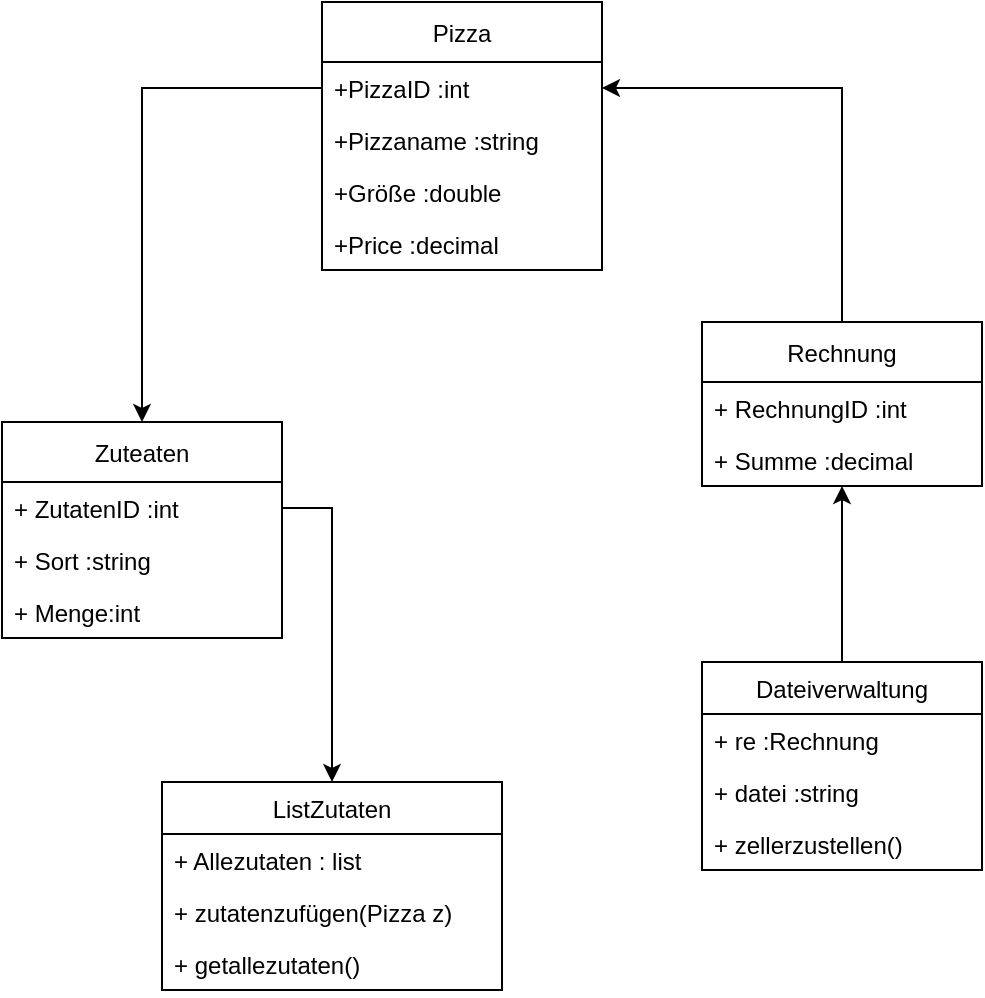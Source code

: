 <mxfile version="20.5.3" type="device"><diagram id="C5RBs43oDa-KdzZeNtuy" name="Page-1"><mxGraphModel dx="438" dy="771" grid="1" gridSize="10" guides="1" tooltips="1" connect="1" arrows="1" fold="1" page="1" pageScale="1" pageWidth="827" pageHeight="1169" math="0" shadow="0"><root><mxCell id="WIyWlLk6GJQsqaUBKTNV-0"/><mxCell id="WIyWlLk6GJQsqaUBKTNV-1" parent="WIyWlLk6GJQsqaUBKTNV-0"/><mxCell id="JNDD0gjz-E6EjvXGrKr2-7" value="Pizza" style="swimlane;fontStyle=0;childLayout=stackLayout;horizontal=1;startSize=30;fillColor=none;horizontalStack=0;resizeParent=1;resizeParentMax=0;resizeLast=0;collapsible=1;marginBottom=0;" vertex="1" parent="WIyWlLk6GJQsqaUBKTNV-1"><mxGeometry x="180" y="60" width="140" height="134" as="geometry"/></mxCell><mxCell id="JNDD0gjz-E6EjvXGrKr2-8" value="+PizzaID :int" style="text;strokeColor=none;fillColor=none;align=left;verticalAlign=top;spacingLeft=4;spacingRight=4;overflow=hidden;rotatable=0;points=[[0,0.5],[1,0.5]];portConstraint=eastwest;" vertex="1" parent="JNDD0gjz-E6EjvXGrKr2-7"><mxGeometry y="30" width="140" height="26" as="geometry"/></mxCell><mxCell id="JNDD0gjz-E6EjvXGrKr2-9" value="+Pizzaname :string" style="text;strokeColor=none;fillColor=none;align=left;verticalAlign=top;spacingLeft=4;spacingRight=4;overflow=hidden;rotatable=0;points=[[0,0.5],[1,0.5]];portConstraint=eastwest;" vertex="1" parent="JNDD0gjz-E6EjvXGrKr2-7"><mxGeometry y="56" width="140" height="26" as="geometry"/></mxCell><mxCell id="JNDD0gjz-E6EjvXGrKr2-13" value="+Größe :double" style="text;strokeColor=none;fillColor=none;align=left;verticalAlign=top;spacingLeft=4;spacingRight=4;overflow=hidden;rotatable=0;points=[[0,0.5],[1,0.5]];portConstraint=eastwest;" vertex="1" parent="JNDD0gjz-E6EjvXGrKr2-7"><mxGeometry y="82" width="140" height="26" as="geometry"/></mxCell><mxCell id="JNDD0gjz-E6EjvXGrKr2-10" value="+Price :decimal" style="text;strokeColor=none;fillColor=none;align=left;verticalAlign=top;spacingLeft=4;spacingRight=4;overflow=hidden;rotatable=0;points=[[0,0.5],[1,0.5]];portConstraint=eastwest;" vertex="1" parent="JNDD0gjz-E6EjvXGrKr2-7"><mxGeometry y="108" width="140" height="26" as="geometry"/></mxCell><mxCell id="JNDD0gjz-E6EjvXGrKr2-62" style="edgeStyle=orthogonalEdgeStyle;rounded=0;orthogonalLoop=1;jettySize=auto;html=1;entryX=1;entryY=0.5;entryDx=0;entryDy=0;" edge="1" parent="WIyWlLk6GJQsqaUBKTNV-1" source="JNDD0gjz-E6EjvXGrKr2-23" target="JNDD0gjz-E6EjvXGrKr2-8"><mxGeometry relative="1" as="geometry"/></mxCell><mxCell id="JNDD0gjz-E6EjvXGrKr2-23" value="Rechnung" style="swimlane;fontStyle=0;childLayout=stackLayout;horizontal=1;startSize=30;fillColor=none;horizontalStack=0;resizeParent=1;resizeParentMax=0;resizeLast=0;collapsible=1;marginBottom=0;" vertex="1" parent="WIyWlLk6GJQsqaUBKTNV-1"><mxGeometry x="370" y="220" width="140" height="82" as="geometry"/></mxCell><mxCell id="JNDD0gjz-E6EjvXGrKr2-24" value="+ RechnungID :int" style="text;strokeColor=none;fillColor=none;align=left;verticalAlign=top;spacingLeft=4;spacingRight=4;overflow=hidden;rotatable=0;points=[[0,0.5],[1,0.5]];portConstraint=eastwest;" vertex="1" parent="JNDD0gjz-E6EjvXGrKr2-23"><mxGeometry y="30" width="140" height="26" as="geometry"/></mxCell><mxCell id="JNDD0gjz-E6EjvXGrKr2-25" value="+ Summe :decimal" style="text;strokeColor=none;fillColor=none;align=left;verticalAlign=top;spacingLeft=4;spacingRight=4;overflow=hidden;rotatable=0;points=[[0,0.5],[1,0.5]];portConstraint=eastwest;" vertex="1" parent="JNDD0gjz-E6EjvXGrKr2-23"><mxGeometry y="56" width="140" height="26" as="geometry"/></mxCell><mxCell id="JNDD0gjz-E6EjvXGrKr2-29" value="Zuteaten" style="swimlane;fontStyle=0;childLayout=stackLayout;horizontal=1;startSize=30;fillColor=none;horizontalStack=0;resizeParent=1;resizeParentMax=0;resizeLast=0;collapsible=1;marginBottom=0;" vertex="1" parent="WIyWlLk6GJQsqaUBKTNV-1"><mxGeometry x="20" y="270" width="140" height="108" as="geometry"/></mxCell><mxCell id="JNDD0gjz-E6EjvXGrKr2-30" value="+ ZutatenID :int" style="text;strokeColor=none;fillColor=none;align=left;verticalAlign=top;spacingLeft=4;spacingRight=4;overflow=hidden;rotatable=0;points=[[0,0.5],[1,0.5]];portConstraint=eastwest;" vertex="1" parent="JNDD0gjz-E6EjvXGrKr2-29"><mxGeometry y="30" width="140" height="26" as="geometry"/></mxCell><mxCell id="JNDD0gjz-E6EjvXGrKr2-31" value="+ Sort :string" style="text;strokeColor=none;fillColor=none;align=left;verticalAlign=top;spacingLeft=4;spacingRight=4;overflow=hidden;rotatable=0;points=[[0,0.5],[1,0.5]];portConstraint=eastwest;" vertex="1" parent="JNDD0gjz-E6EjvXGrKr2-29"><mxGeometry y="56" width="140" height="26" as="geometry"/></mxCell><mxCell id="JNDD0gjz-E6EjvXGrKr2-32" value="+ Menge:int" style="text;strokeColor=none;fillColor=none;align=left;verticalAlign=top;spacingLeft=4;spacingRight=4;overflow=hidden;rotatable=0;points=[[0,0.5],[1,0.5]];portConstraint=eastwest;" vertex="1" parent="JNDD0gjz-E6EjvXGrKr2-29"><mxGeometry y="82" width="140" height="26" as="geometry"/></mxCell><mxCell id="JNDD0gjz-E6EjvXGrKr2-35" value="ListZutaten" style="swimlane;fontStyle=0;childLayout=stackLayout;horizontal=1;startSize=26;fillColor=none;horizontalStack=0;resizeParent=1;resizeParentMax=0;resizeLast=0;collapsible=1;marginBottom=0;" vertex="1" parent="WIyWlLk6GJQsqaUBKTNV-1"><mxGeometry x="100" y="450" width="170" height="104" as="geometry"/></mxCell><mxCell id="JNDD0gjz-E6EjvXGrKr2-36" value="+ Allezutaten : list" style="text;strokeColor=none;fillColor=none;align=left;verticalAlign=top;spacingLeft=4;spacingRight=4;overflow=hidden;rotatable=0;points=[[0,0.5],[1,0.5]];portConstraint=eastwest;rounded=0;glass=0;sketch=0;dashed=1;" vertex="1" parent="JNDD0gjz-E6EjvXGrKr2-35"><mxGeometry y="26" width="170" height="26" as="geometry"/></mxCell><mxCell id="JNDD0gjz-E6EjvXGrKr2-60" value="+ zutatenzufügen(Pizza z)" style="text;strokeColor=none;fillColor=none;align=left;verticalAlign=top;spacingLeft=4;spacingRight=4;overflow=hidden;rotatable=0;points=[[0,0.5],[1,0.5]];portConstraint=eastwest;" vertex="1" parent="JNDD0gjz-E6EjvXGrKr2-35"><mxGeometry y="52" width="170" height="26" as="geometry"/></mxCell><mxCell id="JNDD0gjz-E6EjvXGrKr2-59" value="+ getallezutaten()" style="text;strokeColor=none;fillColor=none;align=left;verticalAlign=top;spacingLeft=4;spacingRight=4;overflow=hidden;rotatable=0;points=[[0,0.5],[1,0.5]];portConstraint=eastwest;" vertex="1" parent="JNDD0gjz-E6EjvXGrKr2-35"><mxGeometry y="78" width="170" height="26" as="geometry"/></mxCell><mxCell id="JNDD0gjz-E6EjvXGrKr2-67" style="edgeStyle=orthogonalEdgeStyle;rounded=0;orthogonalLoop=1;jettySize=auto;html=1;entryX=0.5;entryY=1;entryDx=0;entryDy=0;" edge="1" parent="WIyWlLk6GJQsqaUBKTNV-1" source="JNDD0gjz-E6EjvXGrKr2-39" target="JNDD0gjz-E6EjvXGrKr2-23"><mxGeometry relative="1" as="geometry"/></mxCell><mxCell id="JNDD0gjz-E6EjvXGrKr2-39" value="Dateiverwaltung" style="swimlane;fontStyle=0;childLayout=stackLayout;horizontal=1;startSize=26;fillColor=none;horizontalStack=0;resizeParent=1;resizeParentMax=0;resizeLast=0;collapsible=1;marginBottom=0;" vertex="1" parent="WIyWlLk6GJQsqaUBKTNV-1"><mxGeometry x="370" y="390" width="140" height="104" as="geometry"/></mxCell><mxCell id="JNDD0gjz-E6EjvXGrKr2-40" value="+ re :Rechnung" style="text;strokeColor=none;fillColor=none;align=left;verticalAlign=top;spacingLeft=4;spacingRight=4;overflow=hidden;rotatable=0;points=[[0,0.5],[1,0.5]];portConstraint=eastwest;" vertex="1" parent="JNDD0gjz-E6EjvXGrKr2-39"><mxGeometry y="26" width="140" height="26" as="geometry"/></mxCell><mxCell id="JNDD0gjz-E6EjvXGrKr2-61" value="+ datei :string" style="text;strokeColor=none;fillColor=none;align=left;verticalAlign=top;spacingLeft=4;spacingRight=4;overflow=hidden;rotatable=0;points=[[0,0.5],[1,0.5]];portConstraint=eastwest;" vertex="1" parent="JNDD0gjz-E6EjvXGrKr2-39"><mxGeometry y="52" width="140" height="26" as="geometry"/></mxCell><mxCell id="JNDD0gjz-E6EjvXGrKr2-41" value="+ zellerzustellen()" style="text;strokeColor=none;fillColor=none;align=left;verticalAlign=top;spacingLeft=4;spacingRight=4;overflow=hidden;rotatable=0;points=[[0,0.5],[1,0.5]];portConstraint=eastwest;" vertex="1" parent="JNDD0gjz-E6EjvXGrKr2-39"><mxGeometry y="78" width="140" height="26" as="geometry"/></mxCell><mxCell id="JNDD0gjz-E6EjvXGrKr2-65" style="edgeStyle=orthogonalEdgeStyle;rounded=0;orthogonalLoop=1;jettySize=auto;html=1;entryX=0.5;entryY=0;entryDx=0;entryDy=0;" edge="1" parent="WIyWlLk6GJQsqaUBKTNV-1" source="JNDD0gjz-E6EjvXGrKr2-8" target="JNDD0gjz-E6EjvXGrKr2-29"><mxGeometry relative="1" as="geometry"/></mxCell><mxCell id="JNDD0gjz-E6EjvXGrKr2-66" style="edgeStyle=orthogonalEdgeStyle;rounded=0;orthogonalLoop=1;jettySize=auto;html=1;" edge="1" parent="WIyWlLk6GJQsqaUBKTNV-1" source="JNDD0gjz-E6EjvXGrKr2-30" target="JNDD0gjz-E6EjvXGrKr2-35"><mxGeometry relative="1" as="geometry"/></mxCell></root></mxGraphModel></diagram></mxfile>